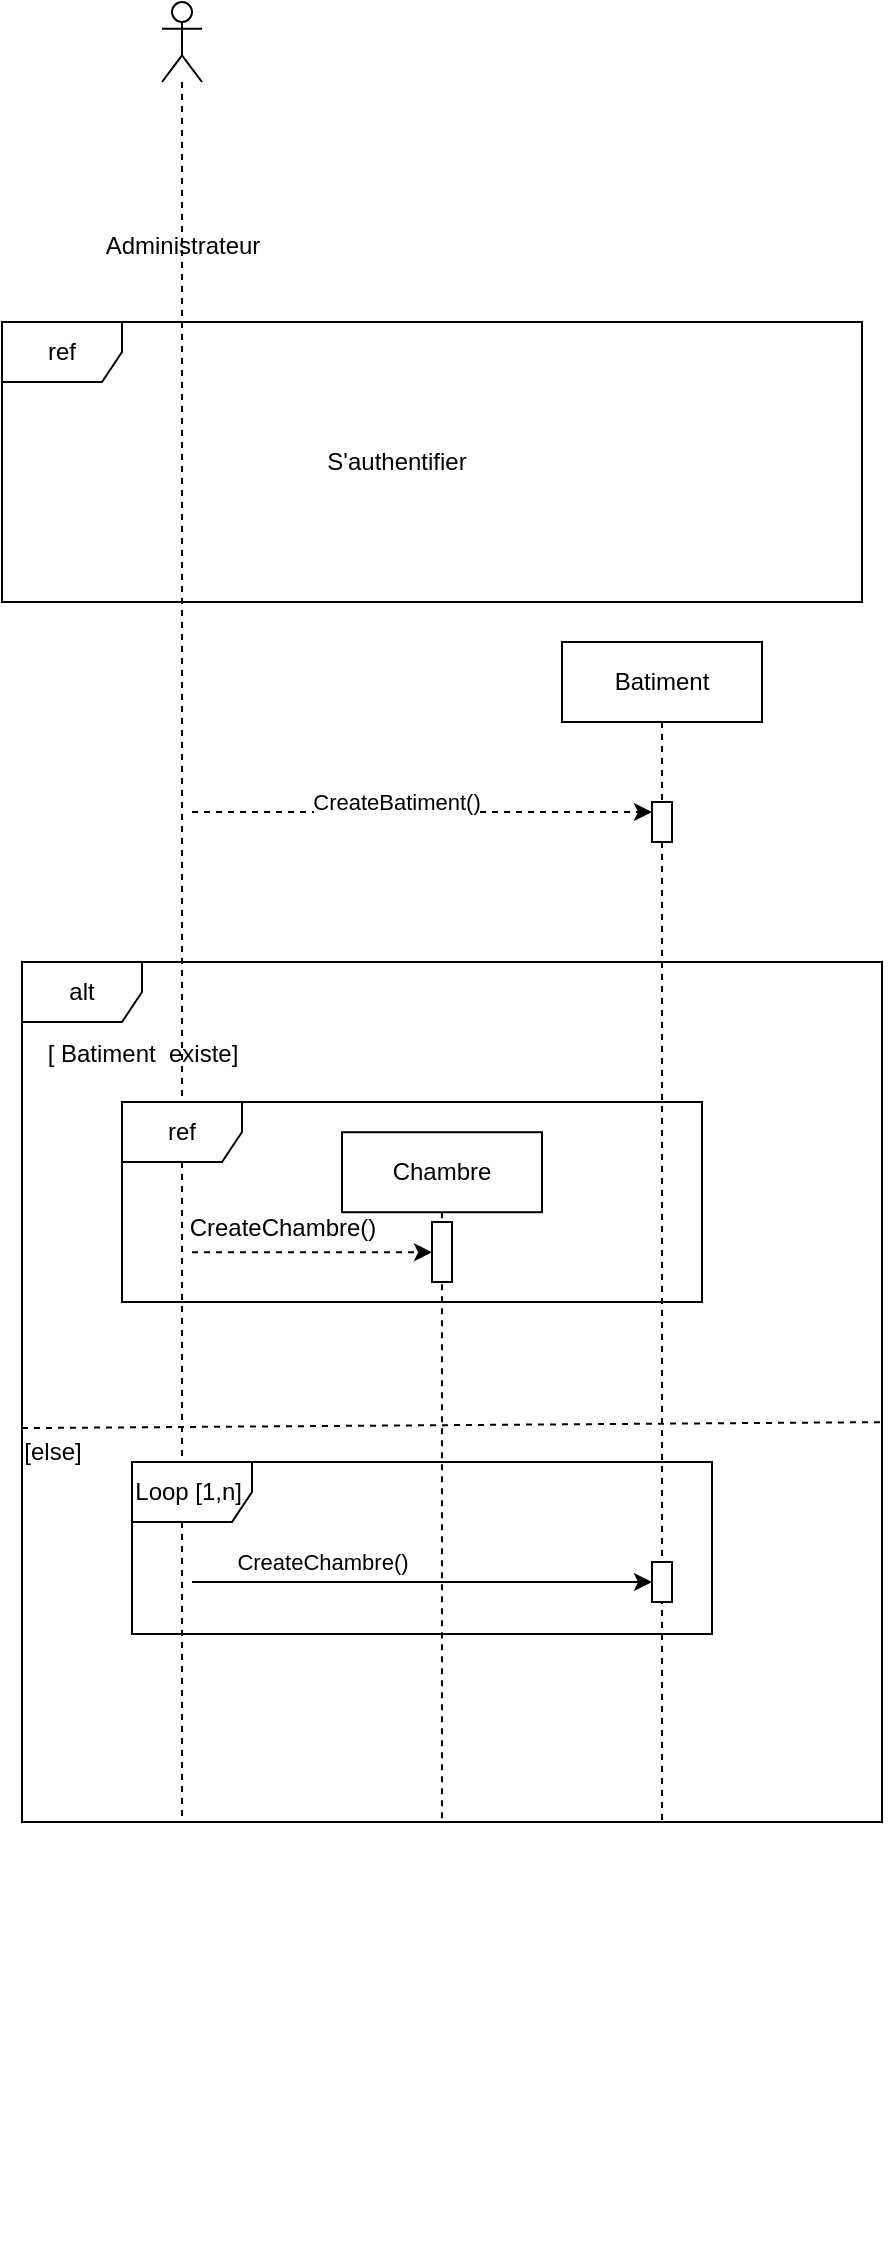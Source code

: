 <mxfile version="22.1.16" type="device">
  <diagram name="Page-1" id="Fyrgxv0nk-l1DCbMYt2q">
    <mxGraphModel dx="880" dy="524" grid="1" gridSize="10" guides="1" tooltips="1" connect="1" arrows="1" fold="1" page="1" pageScale="1" pageWidth="3300" pageHeight="2339" math="0" shadow="0">
      <root>
        <mxCell id="0" />
        <mxCell id="1" parent="0" />
        <mxCell id="cv6zOPHvLQuybEl5Lz7Z-27" value="" style="group" parent="1" vertex="1" connectable="0">
          <mxGeometry x="150" y="60" width="100" height="910" as="geometry" />
        </mxCell>
        <mxCell id="cv6zOPHvLQuybEl5Lz7Z-11" value="" style="shape=umlLifeline;perimeter=lifelinePerimeter;whiteSpace=wrap;html=1;container=1;dropTarget=0;collapsible=0;recursiveResize=0;outlineConnect=0;portConstraint=eastwest;newEdgeStyle={&quot;curved&quot;:0,&quot;rounded&quot;:0};participant=umlActor;" parent="cv6zOPHvLQuybEl5Lz7Z-27" vertex="1">
          <mxGeometry x="40" width="20" height="910.0" as="geometry" />
        </mxCell>
        <mxCell id="cv6zOPHvLQuybEl5Lz7Z-13" value="Administrateur" style="text;html=1;align=center;verticalAlign=middle;resizable=0;points=[];autosize=1;strokeColor=none;fillColor=none;" parent="cv6zOPHvLQuybEl5Lz7Z-27" vertex="1">
          <mxGeometry y="107.059" width="100" height="30" as="geometry" />
        </mxCell>
        <mxCell id="cv6zOPHvLQuybEl5Lz7Z-19" value="" style="group" parent="1" vertex="1" connectable="0">
          <mxGeometry x="110" y="220" width="440" height="960" as="geometry" />
        </mxCell>
        <mxCell id="cv6zOPHvLQuybEl5Lz7Z-10" value="ref" style="shape=umlFrame;whiteSpace=wrap;html=1;pointerEvents=0;" parent="cv6zOPHvLQuybEl5Lz7Z-19" vertex="1">
          <mxGeometry width="430" height="140" as="geometry" />
        </mxCell>
        <mxCell id="cv6zOPHvLQuybEl5Lz7Z-12" value="S&#39;authentifier" style="text;html=1;align=center;verticalAlign=middle;resizable=0;points=[];autosize=1;strokeColor=none;fillColor=none;" parent="cv6zOPHvLQuybEl5Lz7Z-19" vertex="1">
          <mxGeometry x="152.292" y="55" width="90" height="30" as="geometry" />
        </mxCell>
        <mxCell id="cv6zOPHvLQuybEl5Lz7Z-3" value="Batiment" style="shape=umlLifeline;perimeter=lifelinePerimeter;whiteSpace=wrap;html=1;container=1;dropTarget=0;collapsible=0;recursiveResize=0;outlineConnect=0;portConstraint=eastwest;newEdgeStyle={&quot;curved&quot;:0,&quot;rounded&quot;:0};" parent="cv6zOPHvLQuybEl5Lz7Z-19" vertex="1">
          <mxGeometry x="280" y="160" width="100" height="590" as="geometry" />
        </mxCell>
        <mxCell id="cv6zOPHvLQuybEl5Lz7Z-31" value="" style="html=1;points=[[0,0,0,0,5],[0,1,0,0,-5],[1,0,0,0,5],[1,1,0,0,-5]];perimeter=orthogonalPerimeter;outlineConnect=0;targetShapes=umlLifeline;portConstraint=eastwest;newEdgeStyle={&quot;curved&quot;:0,&quot;rounded&quot;:0};" parent="cv6zOPHvLQuybEl5Lz7Z-19" vertex="1">
          <mxGeometry x="325" y="240" width="10" height="20" as="geometry" />
        </mxCell>
        <mxCell id="cv6zOPHvLQuybEl5Lz7Z-34" value="" style="group;strokeColor=none;dashed=1;" parent="cv6zOPHvLQuybEl5Lz7Z-19" vertex="1" connectable="0">
          <mxGeometry x="10" y="320" width="430" height="640" as="geometry" />
        </mxCell>
        <mxCell id="cv6zOPHvLQuybEl5Lz7Z-40" value="Chambre" style="shape=umlLifeline;perimeter=lifelinePerimeter;whiteSpace=wrap;html=1;container=1;dropTarget=0;collapsible=0;recursiveResize=0;outlineConnect=0;portConstraint=eastwest;newEdgeStyle={&quot;curved&quot;:0,&quot;rounded&quot;:0};" parent="cv6zOPHvLQuybEl5Lz7Z-34" vertex="1">
          <mxGeometry x="160" y="85.11" width="100" height="344.89" as="geometry" />
        </mxCell>
        <mxCell id="cv6zOPHvLQuybEl5Lz7Z-35" value="alt" style="shape=umlFrame;whiteSpace=wrap;html=1;pointerEvents=0;" parent="cv6zOPHvLQuybEl5Lz7Z-34" vertex="1">
          <mxGeometry width="430" height="430" as="geometry" />
        </mxCell>
        <mxCell id="cv6zOPHvLQuybEl5Lz7Z-43" value="" style="endArrow=none;dashed=1;html=1;rounded=0;entryX=1.002;entryY=0.535;entryDx=0;entryDy=0;entryPerimeter=0;exitX=0;exitY=0.542;exitDx=0;exitDy=0;exitPerimeter=0;" parent="cv6zOPHvLQuybEl5Lz7Z-34" source="cv6zOPHvLQuybEl5Lz7Z-35" target="cv6zOPHvLQuybEl5Lz7Z-35" edge="1">
          <mxGeometry width="50" height="50" relative="1" as="geometry">
            <mxPoint x="30" y="280" as="sourcePoint" />
            <mxPoint x="80" y="230" as="targetPoint" />
          </mxGeometry>
        </mxCell>
        <mxCell id="cv6zOPHvLQuybEl5Lz7Z-44" value="[else]" style="text;html=1;align=center;verticalAlign=middle;resizable=0;points=[];autosize=1;strokeColor=none;fillColor=none;" parent="cv6zOPHvLQuybEl5Lz7Z-34" vertex="1">
          <mxGeometry x="-10" y="230" width="50" height="30" as="geometry" />
        </mxCell>
        <mxCell id="cv6zOPHvLQuybEl5Lz7Z-52" style="rounded=0;orthogonalLoop=1;jettySize=auto;html=1;entryX=0;entryY=0;entryDx=0;entryDy=5;entryPerimeter=0;" parent="cv6zOPHvLQuybEl5Lz7Z-34" edge="1">
          <mxGeometry relative="1" as="geometry">
            <mxPoint x="85" y="310" as="sourcePoint" />
            <mxPoint x="315" y="310" as="targetPoint" />
          </mxGeometry>
        </mxCell>
        <mxCell id="cv6zOPHvLQuybEl5Lz7Z-53" value="CreateChambre()" style="edgeLabel;html=1;align=center;verticalAlign=middle;resizable=0;points=[];" parent="cv6zOPHvLQuybEl5Lz7Z-52" vertex="1" connectable="0">
          <mxGeometry x="-0.139" relative="1" as="geometry">
            <mxPoint x="-34" y="-10" as="offset" />
          </mxGeometry>
        </mxCell>
        <mxCell id="cv6zOPHvLQuybEl5Lz7Z-45" value="" style="html=1;points=[[0,0,0,0,5],[0,1,0,0,-5],[1,0,0,0,5],[1,1,0,0,-5]];perimeter=orthogonalPerimeter;outlineConnect=0;targetShapes=umlLifeline;portConstraint=eastwest;newEdgeStyle={&quot;curved&quot;:0,&quot;rounded&quot;:0};" parent="cv6zOPHvLQuybEl5Lz7Z-34" vertex="1">
          <mxGeometry x="315" y="300" width="10" height="20" as="geometry" />
        </mxCell>
        <mxCell id="cv6zOPHvLQuybEl5Lz7Z-39" value="ref" style="shape=umlFrame;whiteSpace=wrap;html=1;pointerEvents=0;" parent="cv6zOPHvLQuybEl5Lz7Z-34" vertex="1">
          <mxGeometry x="50" y="70" width="290" height="100" as="geometry" />
        </mxCell>
        <mxCell id="cv6zOPHvLQuybEl5Lz7Z-76" value="" style="html=1;points=[[0,0,0,0,5],[0,1,0,0,-5],[1,0,0,0,5],[1,1,0,0,-5]];perimeter=orthogonalPerimeter;outlineConnect=0;targetShapes=umlLifeline;portConstraint=eastwest;newEdgeStyle={&quot;curved&quot;:0,&quot;rounded&quot;:0};" parent="cv6zOPHvLQuybEl5Lz7Z-34" vertex="1">
          <mxGeometry x="205" y="130" width="10" height="30" as="geometry" />
        </mxCell>
        <mxCell id="cv6zOPHvLQuybEl5Lz7Z-78" value="CreateChambre()" style="text;html=1;align=center;verticalAlign=middle;resizable=0;points=[];autosize=1;strokeColor=none;fillColor=none;" parent="cv6zOPHvLQuybEl5Lz7Z-34" vertex="1">
          <mxGeometry x="70" y="118" width="120" height="30" as="geometry" />
        </mxCell>
        <mxCell id="cv6zOPHvLQuybEl5Lz7Z-54" value="Loop [1,n]&amp;nbsp;" style="shape=umlFrame;whiteSpace=wrap;html=1;pointerEvents=0;" parent="cv6zOPHvLQuybEl5Lz7Z-34" vertex="1">
          <mxGeometry x="55" y="250" width="290" height="85.96" as="geometry" />
        </mxCell>
        <mxCell id="cv6zOPHvLQuybEl5Lz7Z-42" value="[ Batiment&amp;nbsp; existe]" style="text;html=1;align=center;verticalAlign=middle;resizable=0;points=[];autosize=1;strokeColor=none;fillColor=none;" parent="cv6zOPHvLQuybEl5Lz7Z-34" vertex="1">
          <mxGeometry y="31.28" width="120" height="30" as="geometry" />
        </mxCell>
        <mxCell id="cv6zOPHvLQuybEl5Lz7Z-32" style="rounded=0;orthogonalLoop=1;jettySize=auto;html=1;entryX=0;entryY=0;entryDx=0;entryDy=5;entryPerimeter=0;dashed=1;" parent="1" target="cv6zOPHvLQuybEl5Lz7Z-31" edge="1">
          <mxGeometry relative="1" as="geometry">
            <mxPoint x="205" y="465" as="sourcePoint" />
          </mxGeometry>
        </mxCell>
        <mxCell id="cv6zOPHvLQuybEl5Lz7Z-33" value="CreateBatiment()" style="edgeLabel;html=1;align=center;verticalAlign=middle;resizable=0;points=[];" parent="cv6zOPHvLQuybEl5Lz7Z-32" vertex="1" connectable="0">
          <mxGeometry x="-0.139" relative="1" as="geometry">
            <mxPoint x="3" y="-5" as="offset" />
          </mxGeometry>
        </mxCell>
        <mxCell id="cv6zOPHvLQuybEl5Lz7Z-77" style="rounded=0;orthogonalLoop=1;jettySize=auto;html=1;dashed=1;" parent="1" target="cv6zOPHvLQuybEl5Lz7Z-76" edge="1">
          <mxGeometry relative="1" as="geometry">
            <mxPoint x="205" y="685.164" as="sourcePoint" />
          </mxGeometry>
        </mxCell>
      </root>
    </mxGraphModel>
  </diagram>
</mxfile>

